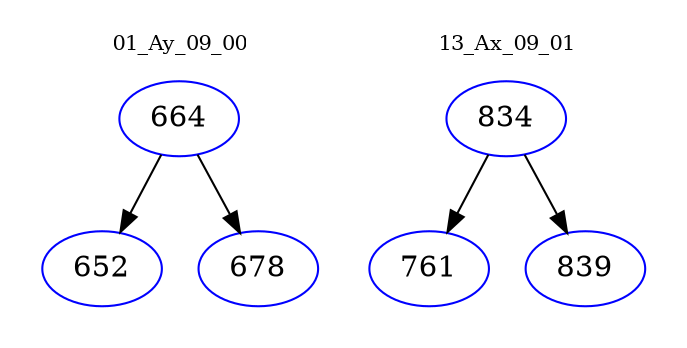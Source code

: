 digraph{
subgraph cluster_0 {
color = white
label = "01_Ay_09_00";
fontsize=10;
T0_664 [label="664", color="blue"]
T0_664 -> T0_652 [color="black"]
T0_652 [label="652", color="blue"]
T0_664 -> T0_678 [color="black"]
T0_678 [label="678", color="blue"]
}
subgraph cluster_1 {
color = white
label = "13_Ax_09_01";
fontsize=10;
T1_834 [label="834", color="blue"]
T1_834 -> T1_761 [color="black"]
T1_761 [label="761", color="blue"]
T1_834 -> T1_839 [color="black"]
T1_839 [label="839", color="blue"]
}
}
